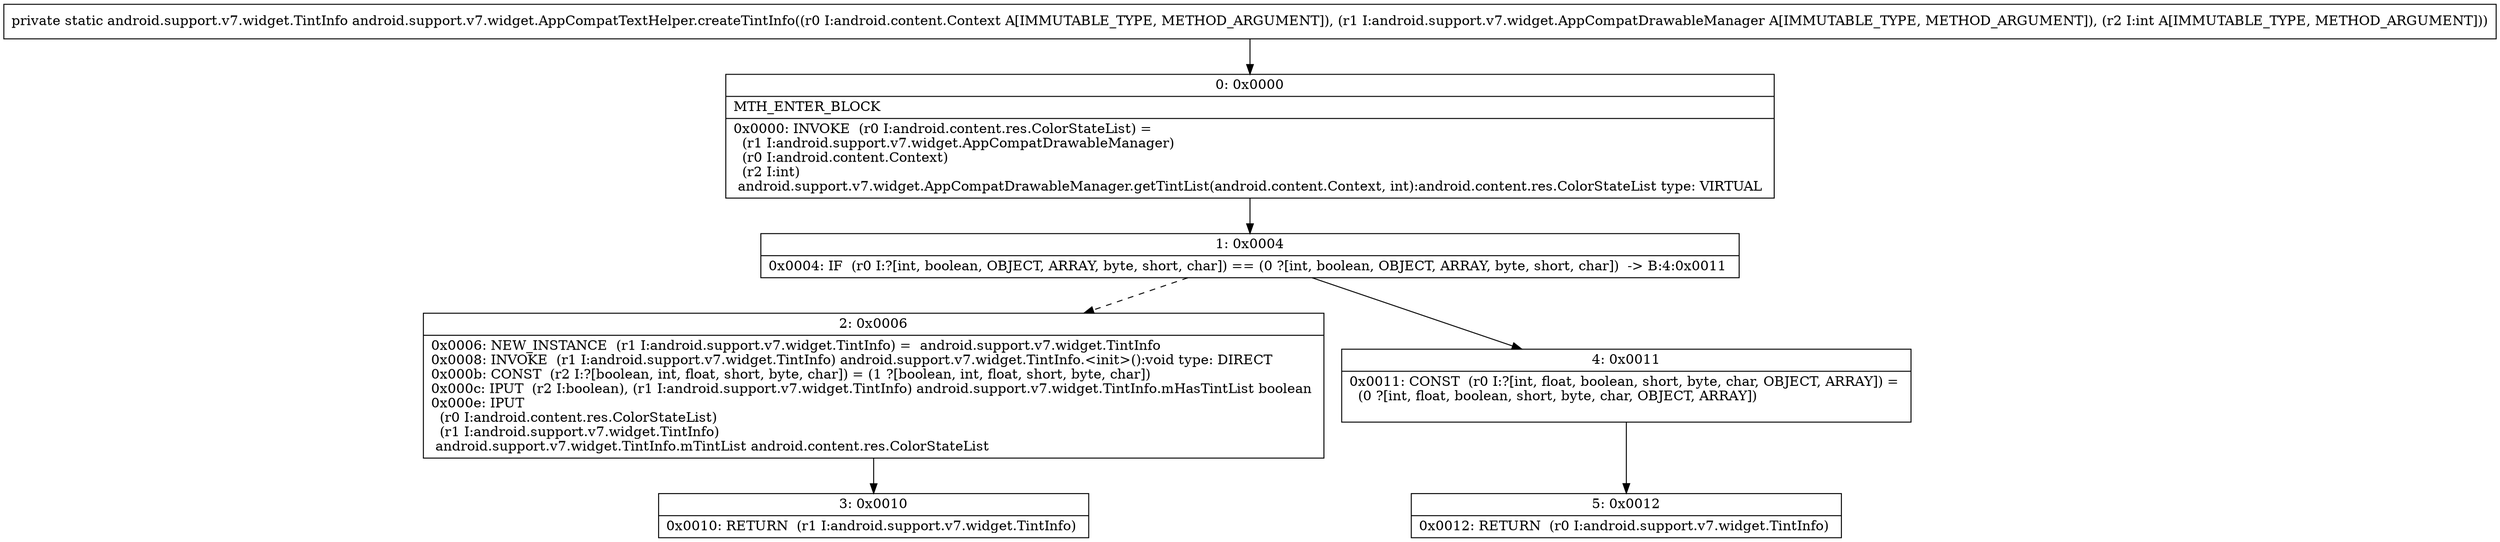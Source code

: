 digraph "CFG forandroid.support.v7.widget.AppCompatTextHelper.createTintInfo(Landroid\/content\/Context;Landroid\/support\/v7\/widget\/AppCompatDrawableManager;I)Landroid\/support\/v7\/widget\/TintInfo;" {
Node_0 [shape=record,label="{0\:\ 0x0000|MTH_ENTER_BLOCK\l|0x0000: INVOKE  (r0 I:android.content.res.ColorStateList) = \l  (r1 I:android.support.v7.widget.AppCompatDrawableManager)\l  (r0 I:android.content.Context)\l  (r2 I:int)\l android.support.v7.widget.AppCompatDrawableManager.getTintList(android.content.Context, int):android.content.res.ColorStateList type: VIRTUAL \l}"];
Node_1 [shape=record,label="{1\:\ 0x0004|0x0004: IF  (r0 I:?[int, boolean, OBJECT, ARRAY, byte, short, char]) == (0 ?[int, boolean, OBJECT, ARRAY, byte, short, char])  \-\> B:4:0x0011 \l}"];
Node_2 [shape=record,label="{2\:\ 0x0006|0x0006: NEW_INSTANCE  (r1 I:android.support.v7.widget.TintInfo) =  android.support.v7.widget.TintInfo \l0x0008: INVOKE  (r1 I:android.support.v7.widget.TintInfo) android.support.v7.widget.TintInfo.\<init\>():void type: DIRECT \l0x000b: CONST  (r2 I:?[boolean, int, float, short, byte, char]) = (1 ?[boolean, int, float, short, byte, char]) \l0x000c: IPUT  (r2 I:boolean), (r1 I:android.support.v7.widget.TintInfo) android.support.v7.widget.TintInfo.mHasTintList boolean \l0x000e: IPUT  \l  (r0 I:android.content.res.ColorStateList)\l  (r1 I:android.support.v7.widget.TintInfo)\l android.support.v7.widget.TintInfo.mTintList android.content.res.ColorStateList \l}"];
Node_3 [shape=record,label="{3\:\ 0x0010|0x0010: RETURN  (r1 I:android.support.v7.widget.TintInfo) \l}"];
Node_4 [shape=record,label="{4\:\ 0x0011|0x0011: CONST  (r0 I:?[int, float, boolean, short, byte, char, OBJECT, ARRAY]) = \l  (0 ?[int, float, boolean, short, byte, char, OBJECT, ARRAY])\l \l}"];
Node_5 [shape=record,label="{5\:\ 0x0012|0x0012: RETURN  (r0 I:android.support.v7.widget.TintInfo) \l}"];
MethodNode[shape=record,label="{private static android.support.v7.widget.TintInfo android.support.v7.widget.AppCompatTextHelper.createTintInfo((r0 I:android.content.Context A[IMMUTABLE_TYPE, METHOD_ARGUMENT]), (r1 I:android.support.v7.widget.AppCompatDrawableManager A[IMMUTABLE_TYPE, METHOD_ARGUMENT]), (r2 I:int A[IMMUTABLE_TYPE, METHOD_ARGUMENT])) }"];
MethodNode -> Node_0;
Node_0 -> Node_1;
Node_1 -> Node_2[style=dashed];
Node_1 -> Node_4;
Node_2 -> Node_3;
Node_4 -> Node_5;
}

